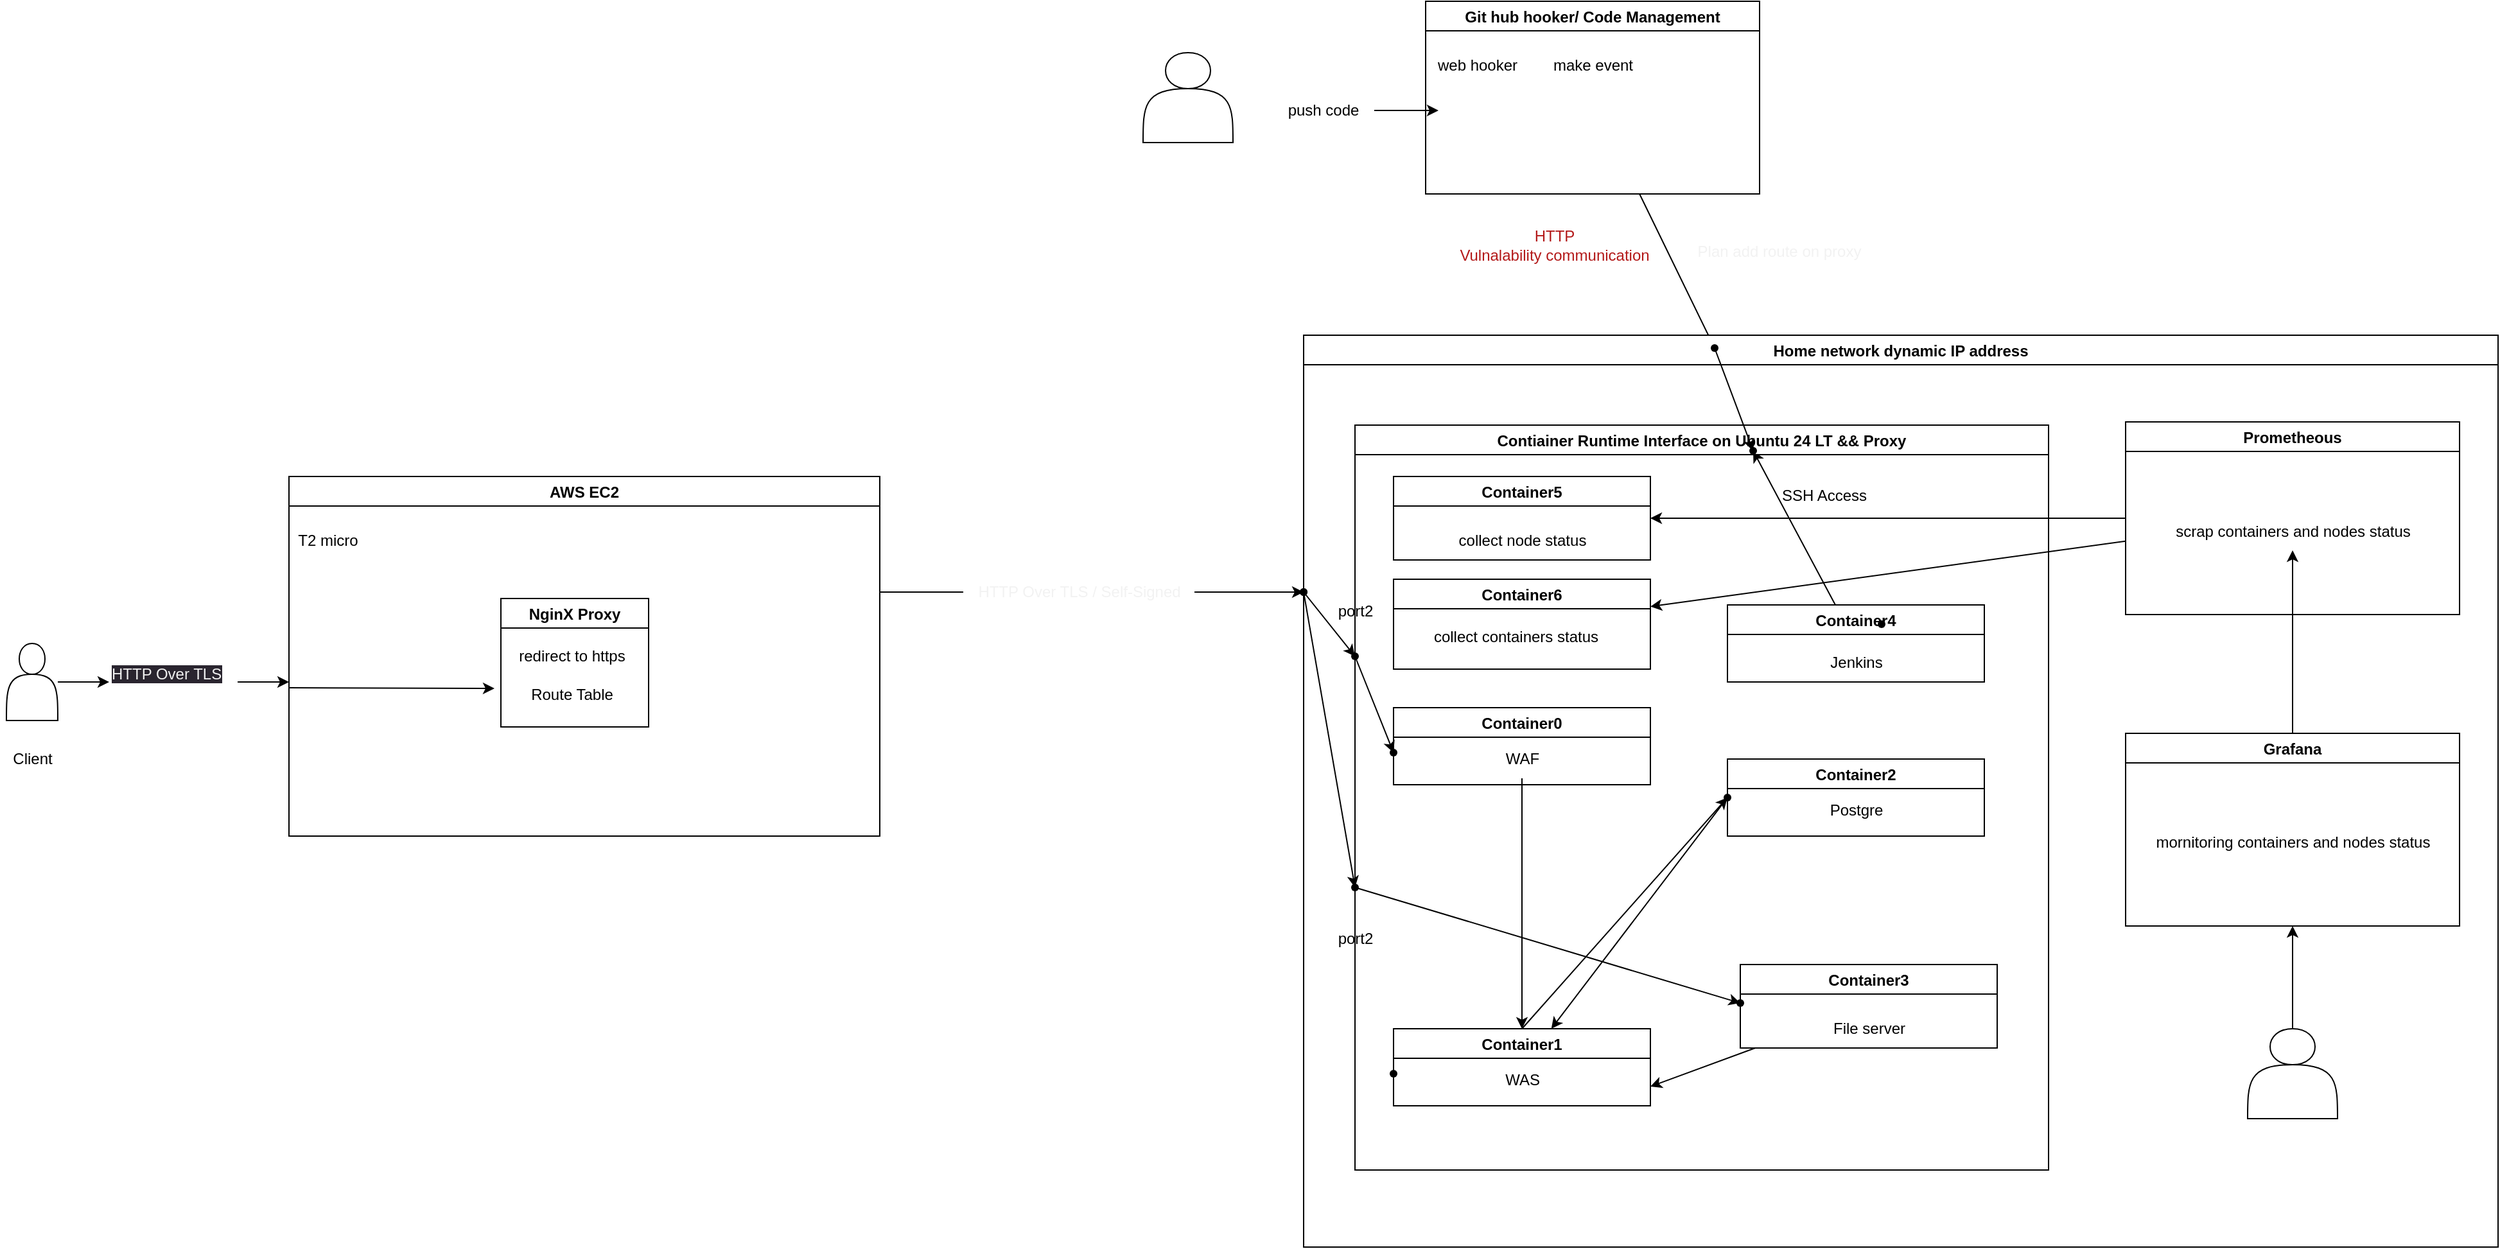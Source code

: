 <mxfile>
    <diagram id="-DER0UVd-RKUZU5HvLdn" name="Page-1">
        <mxGraphModel dx="2132" dy="2216" grid="1" gridSize="10" guides="1" tooltips="1" connect="1" arrows="1" fold="1" page="1" pageScale="1" pageWidth="850" pageHeight="1100" math="0" shadow="0">
            <root>
                <mxCell id="0"/>
                <mxCell id="1" parent="0"/>
                <mxCell id="18" value="" style="edgeStyle=none;html=1;" parent="1" source="2" target="17" edge="1">
                    <mxGeometry relative="1" as="geometry"/>
                </mxCell>
                <mxCell id="2" value="Container4" style="swimlane;" parent="1" vertex="1">
                    <mxGeometry x="530" y="210" width="200" height="60" as="geometry"/>
                </mxCell>
                <mxCell id="6" value="Jenkins" style="text;html=1;align=center;verticalAlign=middle;resizable=0;points=[];autosize=1;strokeColor=none;fillColor=none;" parent="2" vertex="1">
                    <mxGeometry x="70" y="30" width="60" height="30" as="geometry"/>
                </mxCell>
                <mxCell id="54" value="" style="edgeStyle=none;html=1;fontColor=default;entryX=1;entryY=0.75;entryDx=0;entryDy=0;" parent="1" source="3" target="110" edge="1">
                    <mxGeometry relative="1" as="geometry">
                        <mxPoint x="400" y="300" as="targetPoint"/>
                        <Array as="points"/>
                    </mxGeometry>
                </mxCell>
                <mxCell id="3" value="Container3" style="swimlane;" parent="1" vertex="1">
                    <mxGeometry x="540" y="490" width="200" height="65" as="geometry"/>
                </mxCell>
                <mxCell id="10" value="File server" style="text;html=1;align=center;verticalAlign=middle;resizable=0;points=[];autosize=1;strokeColor=none;fillColor=none;" parent="3" vertex="1">
                    <mxGeometry x="60" y="35" width="80" height="30" as="geometry"/>
                </mxCell>
                <mxCell id="15" value="" style="edgeStyle=none;html=1;exitX=0.5;exitY=0.8;exitDx=0;exitDy=0;exitPerimeter=0;" parent="1" source="13" target="110" edge="1">
                    <mxGeometry relative="1" as="geometry">
                        <mxPoint x="470" y="370" as="targetPoint"/>
                    </mxGeometry>
                </mxCell>
                <mxCell id="4" value="Container2" style="swimlane;" parent="1" vertex="1">
                    <mxGeometry x="530" y="330" width="200" height="60" as="geometry"/>
                </mxCell>
                <mxCell id="8" value="Postgre" style="text;html=1;align=center;verticalAlign=middle;resizable=0;points=[];autosize=1;strokeColor=none;fillColor=none;" parent="4" vertex="1">
                    <mxGeometry x="70" y="25" width="60" height="30" as="geometry"/>
                </mxCell>
                <mxCell id="14" value="" style="edgeStyle=none;html=1;exitX=0.5;exitY=0;exitDx=0;exitDy=0;" parent="1" source="110" target="13" edge="1">
                    <mxGeometry relative="1" as="geometry"/>
                </mxCell>
                <mxCell id="13" value="" style="shape=waypoint;sketch=0;size=6;pointerEvents=1;points=[];fillColor=default;resizable=0;rotatable=0;perimeter=centerPerimeter;snapToPoint=1;fontStyle=1;startSize=23;" parent="1" vertex="1">
                    <mxGeometry x="520" y="350" width="20" height="20" as="geometry"/>
                </mxCell>
                <mxCell id="16" value="Contiainer Runtime Interface on Ubuntu 24 LT &amp;&amp; Proxy" style="swimlane;" parent="1" vertex="1">
                    <mxGeometry x="240" y="70" width="540" height="580" as="geometry"/>
                </mxCell>
                <mxCell id="70" value="port2" style="text;html=1;align=center;verticalAlign=middle;resizable=0;points=[];autosize=1;strokeColor=none;fillColor=none;fontColor=default;" parent="16" vertex="1">
                    <mxGeometry x="-25" y="385" width="50" height="30" as="geometry"/>
                </mxCell>
                <mxCell id="23" value="" style="edgeStyle=none;html=1;" parent="1" source="20" target="22" edge="1">
                    <mxGeometry relative="1" as="geometry"/>
                </mxCell>
                <mxCell id="21" value="Home network dynamic IP address" style="swimlane;" parent="1" vertex="1">
                    <mxGeometry x="200" width="930" height="710" as="geometry"/>
                </mxCell>
                <mxCell id="22" value="" style="shape=waypoint;sketch=0;size=6;pointerEvents=1;points=[];fillColor=default;resizable=0;rotatable=0;perimeter=centerPerimeter;snapToPoint=1;fontStyle=1;startSize=23;" parent="21" vertex="1">
                    <mxGeometry x="310" width="20" height="20" as="geometry"/>
                </mxCell>
                <mxCell id="52" value="" style="edgeStyle=none;html=1;fontColor=default;" parent="21" source="49" target="51" edge="1">
                    <mxGeometry relative="1" as="geometry"/>
                </mxCell>
                <mxCell id="49" value="" style="shape=waypoint;sketch=0;size=6;pointerEvents=1;points=[];fillColor=default;resizable=0;rotatable=0;perimeter=centerPerimeter;snapToPoint=1;fontStyle=1;startSize=23;" parent="21" vertex="1">
                    <mxGeometry x="30" y="240" width="20" height="20" as="geometry"/>
                </mxCell>
                <mxCell id="66" value="" style="edgeStyle=none;html=1;fontColor=default;" parent="21" source="63" target="65" edge="1">
                    <mxGeometry relative="1" as="geometry"/>
                </mxCell>
                <mxCell id="63" value="" style="shape=waypoint;sketch=0;size=6;pointerEvents=1;points=[];fillColor=none;resizable=0;rotatable=0;perimeter=centerPerimeter;snapToPoint=1;" parent="21" vertex="1">
                    <mxGeometry x="-10" y="190" width="20" height="20" as="geometry"/>
                </mxCell>
                <mxCell id="69" value="" style="edgeStyle=none;html=1;fontColor=default;" parent="21" source="65" target="68" edge="1">
                    <mxGeometry relative="1" as="geometry"/>
                </mxCell>
                <mxCell id="65" value="" style="shape=waypoint;sketch=0;size=6;pointerEvents=1;points=[];fillColor=none;resizable=0;rotatable=0;perimeter=centerPerimeter;snapToPoint=1;" parent="21" vertex="1">
                    <mxGeometry x="30" y="420" width="20" height="20" as="geometry"/>
                </mxCell>
                <mxCell id="5" value="Container0" style="swimlane;" parent="21" vertex="1">
                    <mxGeometry x="70" y="290" width="200" height="60" as="geometry"/>
                </mxCell>
                <mxCell id="7" value="WAF" style="text;html=1;align=center;verticalAlign=middle;resizable=0;points=[];autosize=1;strokeColor=none;fillColor=none;" parent="5" vertex="1">
                    <mxGeometry x="75" y="25" width="50" height="30" as="geometry"/>
                </mxCell>
                <mxCell id="51" value="" style="shape=waypoint;sketch=0;size=6;pointerEvents=1;points=[];fillColor=default;resizable=0;rotatable=0;perimeter=centerPerimeter;snapToPoint=1;fontStyle=1;startSize=23;" parent="5" vertex="1">
                    <mxGeometry x="-10" y="25" width="20" height="20" as="geometry"/>
                </mxCell>
                <mxCell id="68" value="" style="shape=waypoint;sketch=0;size=6;pointerEvents=1;points=[];fillColor=none;resizable=0;rotatable=0;perimeter=centerPerimeter;snapToPoint=1;" parent="21" vertex="1">
                    <mxGeometry x="330" y="510" width="20" height="20" as="geometry"/>
                </mxCell>
                <mxCell id="71" value="port2" style="text;html=1;align=center;verticalAlign=middle;resizable=0;points=[];autosize=1;strokeColor=none;fillColor=none;fontColor=default;" parent="21" vertex="1">
                    <mxGeometry x="15" y="200" width="50" height="30" as="geometry"/>
                </mxCell>
                <mxCell id="86" value="Container5" style="swimlane;" parent="21" vertex="1">
                    <mxGeometry x="70" y="110" width="200" height="65" as="geometry"/>
                </mxCell>
                <mxCell id="87" value="collect node status" style="text;html=1;align=center;verticalAlign=middle;resizable=0;points=[];autosize=1;strokeColor=none;fillColor=none;" parent="86" vertex="1">
                    <mxGeometry x="40" y="35" width="120" height="30" as="geometry"/>
                </mxCell>
                <mxCell id="88" value="Container6" style="swimlane;" parent="21" vertex="1">
                    <mxGeometry x="70" y="190" width="200" height="70" as="geometry"/>
                </mxCell>
                <mxCell id="90" value="collect containers status" style="text;html=1;align=center;verticalAlign=middle;resizable=0;points=[];autosize=1;strokeColor=none;fillColor=none;" parent="88" vertex="1">
                    <mxGeometry x="20" y="30" width="150" height="30" as="geometry"/>
                </mxCell>
                <mxCell id="98" value="" style="shape=waypoint;sketch=0;size=6;pointerEvents=1;points=[];fillColor=default;resizable=0;rotatable=0;perimeter=centerPerimeter;snapToPoint=1;fontStyle=1;startSize=23;" parent="21" vertex="1">
                    <mxGeometry x="440" y="215" width="20" height="20" as="geometry"/>
                </mxCell>
                <mxCell id="108" style="edgeStyle=none;html=1;entryX=1;entryY=0.5;entryDx=0;entryDy=0;" parent="21" source="92" target="86" edge="1">
                    <mxGeometry relative="1" as="geometry"/>
                </mxCell>
                <mxCell id="109" style="edgeStyle=none;html=1;" parent="21" source="92" target="88" edge="1">
                    <mxGeometry relative="1" as="geometry"/>
                </mxCell>
                <mxCell id="92" value="Prometheous" style="swimlane;" parent="21" vertex="1">
                    <mxGeometry x="640" y="67.5" width="260" height="150" as="geometry"/>
                </mxCell>
                <mxCell id="93" value="scrap containers and nodes status" style="text;html=1;align=center;verticalAlign=middle;resizable=0;points=[];autosize=1;strokeColor=none;fillColor=none;fontColor=default;" parent="92" vertex="1">
                    <mxGeometry x="25" y="70" width="210" height="30" as="geometry"/>
                </mxCell>
                <mxCell id="94" value="Grafana" style="swimlane;" parent="21" vertex="1">
                    <mxGeometry x="640" y="310" width="260" height="150" as="geometry"/>
                </mxCell>
                <mxCell id="95" value="mornitoring containers and nodes status" style="text;html=1;align=center;verticalAlign=middle;resizable=0;points=[];autosize=1;strokeColor=none;fillColor=none;fontColor=default;" parent="94" vertex="1">
                    <mxGeometry x="10" y="70" width="240" height="30" as="geometry"/>
                </mxCell>
                <mxCell id="96" value="" style="edgeStyle=none;html=1;exitX=0.5;exitY=0;exitDx=0;exitDy=0;" parent="21" source="94" target="93" edge="1">
                    <mxGeometry relative="1" as="geometry">
                        <mxPoint x="770" y="300" as="sourcePoint"/>
                    </mxGeometry>
                </mxCell>
                <mxCell id="17" value="" style="shape=waypoint;sketch=0;size=6;pointerEvents=1;points=[];fillColor=default;resizable=0;rotatable=0;perimeter=centerPerimeter;snapToPoint=1;fontStyle=1;startSize=23;" parent="21" vertex="1">
                    <mxGeometry x="340" y="80" width="20" height="20" as="geometry"/>
                </mxCell>
                <mxCell id="47" style="edgeStyle=none;html=1;entryX=0.1;entryY=-0.25;entryDx=0;entryDy=0;entryPerimeter=0;fontColor=default;" parent="21" source="22" target="17" edge="1">
                    <mxGeometry relative="1" as="geometry"/>
                </mxCell>
                <mxCell id="19" value="SSH Access" style="text;html=1;align=center;verticalAlign=middle;resizable=0;points=[];autosize=1;strokeColor=none;fillColor=none;" parent="21" vertex="1">
                    <mxGeometry x="360" y="110" width="90" height="30" as="geometry"/>
                </mxCell>
                <mxCell id="107" style="edgeStyle=none;html=1;entryX=0.5;entryY=1;entryDx=0;entryDy=0;" parent="21" source="106" target="94" edge="1">
                    <mxGeometry relative="1" as="geometry"/>
                </mxCell>
                <mxCell id="106" value="" style="shape=actor;whiteSpace=wrap;html=1;fontColor=default;" parent="21" vertex="1">
                    <mxGeometry x="735" y="540" width="70" height="70" as="geometry"/>
                </mxCell>
                <mxCell id="110" value="Container1" style="swimlane;" vertex="1" parent="21">
                    <mxGeometry x="70" y="540" width="200" height="60" as="geometry"/>
                </mxCell>
                <mxCell id="111" value="WAS" style="text;html=1;align=center;verticalAlign=middle;resizable=0;points=[];autosize=1;strokeColor=none;fillColor=none;" vertex="1" parent="110">
                    <mxGeometry x="75" y="25" width="50" height="30" as="geometry"/>
                </mxCell>
                <mxCell id="112" value="" style="shape=waypoint;sketch=0;size=6;pointerEvents=1;points=[];fillColor=default;resizable=0;rotatable=0;perimeter=centerPerimeter;snapToPoint=1;fontStyle=1;startSize=23;" vertex="1" parent="110">
                    <mxGeometry x="-10" y="25" width="20" height="20" as="geometry"/>
                </mxCell>
                <mxCell id="113" style="edgeStyle=none;html=1;entryX=0.5;entryY=0;entryDx=0;entryDy=0;" edge="1" parent="21" source="7" target="110">
                    <mxGeometry relative="1" as="geometry"/>
                </mxCell>
                <mxCell id="25" value="&lt;font color=&quot;#b31919&quot;&gt;HTTP&lt;br&gt;Vulnalability communication&lt;/font&gt;" style="text;html=1;align=center;verticalAlign=middle;resizable=0;points=[];autosize=1;strokeColor=none;fillColor=none;" parent="1" vertex="1">
                    <mxGeometry x="310" y="-90" width="170" height="40" as="geometry"/>
                </mxCell>
                <mxCell id="33" value="" style="edgeStyle=none;html=1;fontColor=default;startArrow=none;" parent="1" source="34" target="32" edge="1">
                    <mxGeometry relative="1" as="geometry"/>
                </mxCell>
                <mxCell id="26" value="AWS EC2" style="swimlane;fontColor=default;" parent="1" vertex="1">
                    <mxGeometry x="-590" y="110" width="460" height="280" as="geometry"/>
                </mxCell>
                <mxCell id="28" value="NginX Proxy" style="swimlane;fontColor=default;" parent="26" vertex="1">
                    <mxGeometry x="165" y="95" width="115" height="100" as="geometry"/>
                </mxCell>
                <mxCell id="73" value="redirect to https" style="text;html=1;align=center;verticalAlign=middle;resizable=0;points=[];autosize=1;strokeColor=none;fillColor=none;fontColor=default;" parent="28" vertex="1">
                    <mxGeometry y="30" width="110" height="30" as="geometry"/>
                </mxCell>
                <mxCell id="74" value="Route Table" style="text;html=1;align=center;verticalAlign=middle;resizable=0;points=[];autosize=1;strokeColor=none;fillColor=none;fontColor=default;" parent="28" vertex="1">
                    <mxGeometry x="10" y="60" width="90" height="30" as="geometry"/>
                </mxCell>
                <mxCell id="75" style="edgeStyle=none;html=1;fontColor=default;" parent="26" edge="1">
                    <mxGeometry relative="1" as="geometry">
                        <mxPoint x="160" y="165" as="targetPoint"/>
                        <mxPoint y="164.5" as="sourcePoint"/>
                    </mxGeometry>
                </mxCell>
                <mxCell id="27" value="T2 micro" style="text;html=1;align=center;verticalAlign=middle;resizable=0;points=[];autosize=1;strokeColor=none;fillColor=none;fontColor=default;" parent="1" vertex="1">
                    <mxGeometry x="-595" y="145" width="70" height="30" as="geometry"/>
                </mxCell>
                <mxCell id="50" value="" style="edgeStyle=none;html=1;fontColor=default;" parent="1" source="32" target="49" edge="1">
                    <mxGeometry relative="1" as="geometry"/>
                </mxCell>
                <mxCell id="32" value="" style="shape=waypoint;sketch=0;size=6;pointerEvents=1;points=[];fillColor=default;resizable=0;rotatable=0;perimeter=centerPerimeter;snapToPoint=1;fontStyle=1;startSize=23;" parent="1" vertex="1">
                    <mxGeometry x="190" y="190" width="20" height="20" as="geometry"/>
                </mxCell>
                <mxCell id="35" value="" style="edgeStyle=none;html=1;fontColor=default;endArrow=none;" parent="1" target="34" edge="1">
                    <mxGeometry relative="1" as="geometry">
                        <mxPoint x="-130" y="200" as="sourcePoint"/>
                        <mxPoint x="200" y="200" as="targetPoint"/>
                    </mxGeometry>
                </mxCell>
                <mxCell id="34" value="&lt;font color=&quot;#f2f2f2&quot;&gt;HTTP Over TLS / Self-Signed&lt;br&gt;&lt;/font&gt;" style="text;html=1;align=center;verticalAlign=middle;resizable=0;points=[];autosize=1;strokeColor=none;fillColor=none;" parent="1" vertex="1">
                    <mxGeometry x="-65" y="185" width="180" height="30" as="geometry"/>
                </mxCell>
                <mxCell id="40" style="edgeStyle=none;html=1;fontColor=default;" parent="1" source="38" edge="1">
                    <mxGeometry relative="1" as="geometry">
                        <mxPoint x="-590" y="270" as="targetPoint"/>
                    </mxGeometry>
                </mxCell>
                <mxCell id="38" value="&lt;span style=&quot;color: rgb(240, 240, 240); font-family: Helvetica; font-size: 12px; font-style: normal; font-variant-ligatures: normal; font-variant-caps: normal; font-weight: 400; letter-spacing: normal; orphans: 2; text-align: center; text-indent: 0px; text-transform: none; widows: 2; word-spacing: 0px; -webkit-text-stroke-width: 0px; background-color: rgb(42, 37, 47); text-decoration-thickness: initial; text-decoration-style: initial; text-decoration-color: initial; float: none; display: inline !important;&quot;&gt;HTTP Over TLS&lt;/span&gt;" style="text;whiteSpace=wrap;html=1;fontColor=default;" parent="1" vertex="1">
                    <mxGeometry x="-730" y="250" width="100" height="40" as="geometry"/>
                </mxCell>
                <mxCell id="43" style="edgeStyle=none;html=1;entryX=0;entryY=0.5;entryDx=0;entryDy=0;fontColor=default;" parent="1" source="42" target="38" edge="1">
                    <mxGeometry relative="1" as="geometry"/>
                </mxCell>
                <mxCell id="42" value="" style="shape=actor;whiteSpace=wrap;html=1;fontColor=default;" parent="1" vertex="1">
                    <mxGeometry x="-810" y="240" width="40" height="60" as="geometry"/>
                </mxCell>
                <mxCell id="44" value="Client" style="text;html=1;align=center;verticalAlign=middle;resizable=0;points=[];autosize=1;strokeColor=none;fillColor=none;fontColor=default;" parent="1" vertex="1">
                    <mxGeometry x="-815" y="315" width="50" height="30" as="geometry"/>
                </mxCell>
                <mxCell id="85" value="Plan add route on proxy" style="text;html=1;align=center;verticalAlign=middle;resizable=0;points=[];autosize=1;strokeColor=none;fillColor=none;fontColor=#f2f2f2;" parent="1" vertex="1">
                    <mxGeometry x="495" y="-80" width="150" height="30" as="geometry"/>
                </mxCell>
                <mxCell id="91" value="" style="group" parent="1" vertex="1" connectable="0">
                    <mxGeometry x="75" y="-260" width="480" height="150" as="geometry"/>
                </mxCell>
                <mxCell id="20" value="Git hub hooker/ Code Management" style="swimlane;" parent="91" vertex="1">
                    <mxGeometry x="220" width="260" height="150" as="geometry"/>
                </mxCell>
                <mxCell id="82" value="make event&lt;br&gt;" style="text;html=1;align=center;verticalAlign=middle;resizable=0;points=[];autosize=1;strokeColor=none;fillColor=none;fontColor=default;" parent="20" vertex="1">
                    <mxGeometry x="85" y="35" width="90" height="30" as="geometry"/>
                </mxCell>
                <mxCell id="76" value="" style="shape=actor;whiteSpace=wrap;html=1;fontColor=default;" parent="91" vertex="1">
                    <mxGeometry y="40" width="70" height="70" as="geometry"/>
                </mxCell>
                <mxCell id="78" style="edgeStyle=none;html=1;fontColor=default;" parent="91" source="77" edge="1">
                    <mxGeometry relative="1" as="geometry">
                        <mxPoint x="230" y="85" as="targetPoint"/>
                    </mxGeometry>
                </mxCell>
                <mxCell id="77" value="push code" style="text;html=1;align=center;verticalAlign=middle;resizable=0;points=[];autosize=1;strokeColor=none;fillColor=none;fontColor=default;" parent="91" vertex="1">
                    <mxGeometry x="100" y="70" width="80" height="30" as="geometry"/>
                </mxCell>
                <mxCell id="80" value="web hooker" style="text;html=1;align=center;verticalAlign=middle;resizable=0;points=[];autosize=1;strokeColor=none;fillColor=none;fontColor=default;" parent="91" vertex="1">
                    <mxGeometry x="215" y="35" width="90" height="30" as="geometry"/>
                </mxCell>
            </root>
        </mxGraphModel>
    </diagram>
</mxfile>